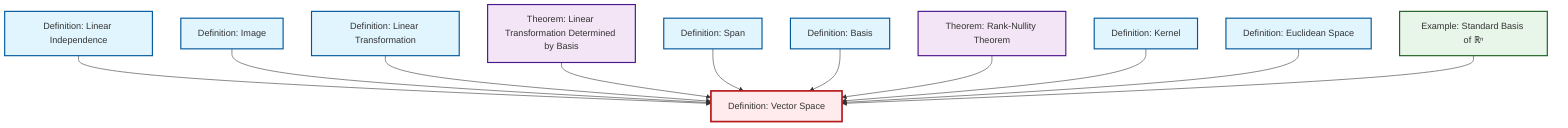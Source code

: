 graph TD
    classDef definition fill:#e1f5fe,stroke:#01579b,stroke-width:2px
    classDef theorem fill:#f3e5f5,stroke:#4a148c,stroke-width:2px
    classDef axiom fill:#fff3e0,stroke:#e65100,stroke-width:2px
    classDef example fill:#e8f5e9,stroke:#1b5e20,stroke-width:2px
    classDef current fill:#ffebee,stroke:#b71c1c,stroke-width:3px
    def-linear-independence["Definition: Linear Independence"]:::definition
    def-kernel["Definition: Kernel"]:::definition
    def-euclidean-space["Definition: Euclidean Space"]:::definition
    thm-linear-transformation-basis["Theorem: Linear Transformation Determined by Basis"]:::theorem
    def-span["Definition: Span"]:::definition
    def-vector-space["Definition: Vector Space"]:::definition
    def-basis["Definition: Basis"]:::definition
    def-linear-transformation["Definition: Linear Transformation"]:::definition
    def-image["Definition: Image"]:::definition
    ex-standard-basis-rn["Example: Standard Basis of ℝⁿ"]:::example
    thm-rank-nullity["Theorem: Rank-Nullity Theorem"]:::theorem
    def-linear-independence --> def-vector-space
    def-image --> def-vector-space
    def-linear-transformation --> def-vector-space
    thm-linear-transformation-basis --> def-vector-space
    def-span --> def-vector-space
    def-basis --> def-vector-space
    thm-rank-nullity --> def-vector-space
    def-kernel --> def-vector-space
    def-euclidean-space --> def-vector-space
    ex-standard-basis-rn --> def-vector-space
    class def-vector-space current